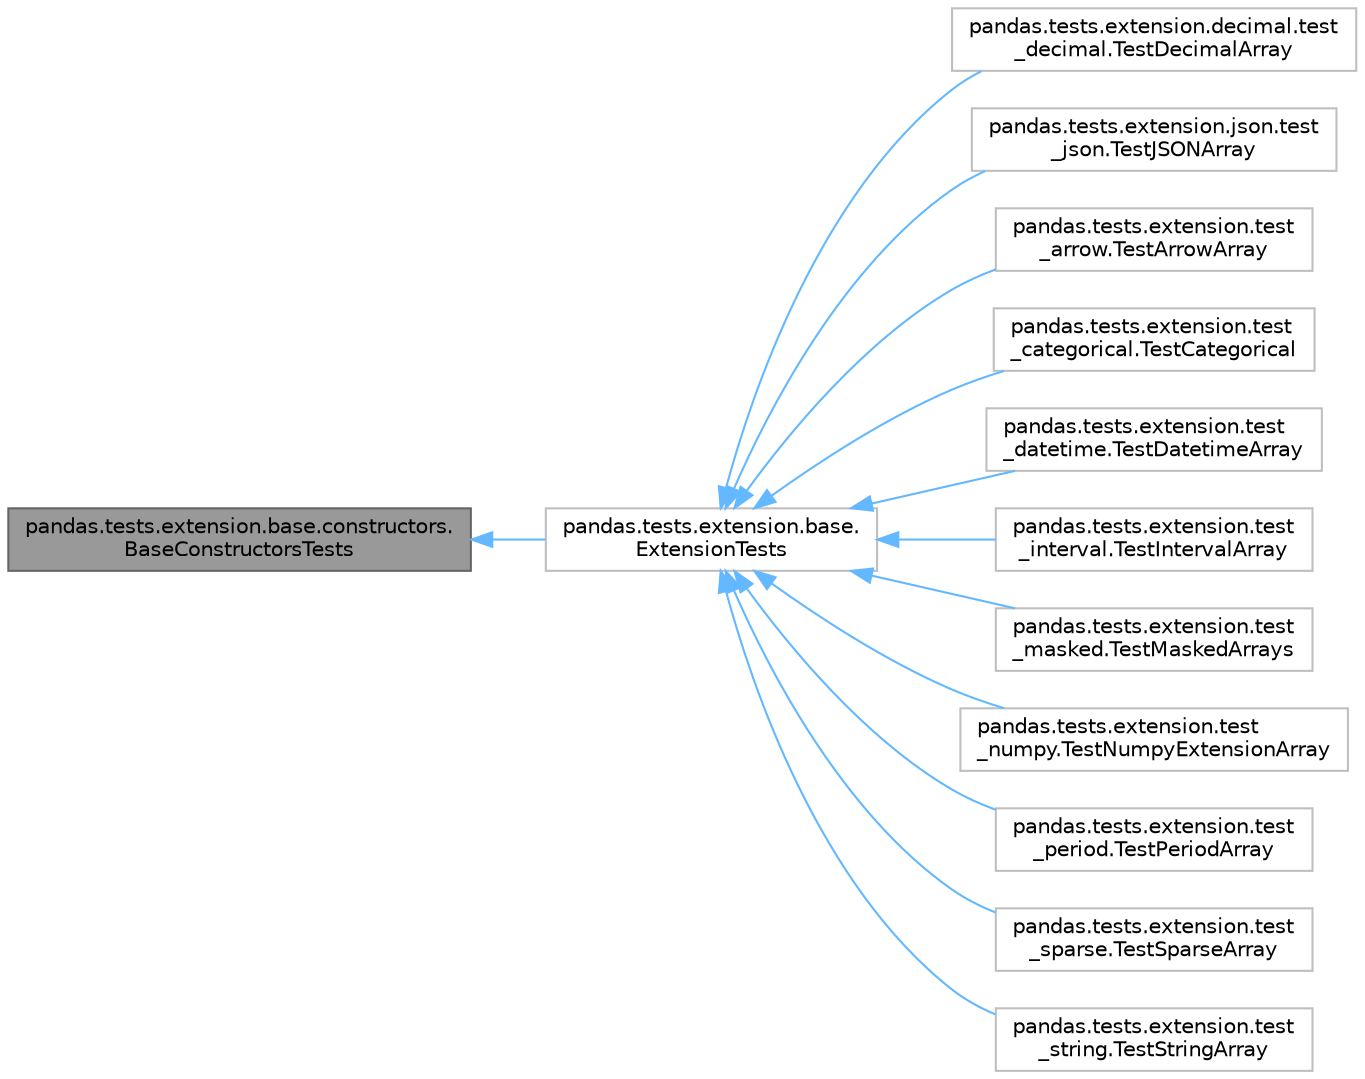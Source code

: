 digraph "pandas.tests.extension.base.constructors.BaseConstructorsTests"
{
 // LATEX_PDF_SIZE
  bgcolor="transparent";
  edge [fontname=Helvetica,fontsize=10,labelfontname=Helvetica,labelfontsize=10];
  node [fontname=Helvetica,fontsize=10,shape=box,height=0.2,width=0.4];
  rankdir="LR";
  Node1 [id="Node000001",label="pandas.tests.extension.base.constructors.\lBaseConstructorsTests",height=0.2,width=0.4,color="gray40", fillcolor="grey60", style="filled", fontcolor="black",tooltip=" "];
  Node1 -> Node2 [id="edge1_Node000001_Node000002",dir="back",color="steelblue1",style="solid",tooltip=" "];
  Node2 [id="Node000002",label="pandas.tests.extension.base.\lExtensionTests",height=0.2,width=0.4,color="grey75", fillcolor="white", style="filled",URL="$dc/dcf/classpandas_1_1tests_1_1extension_1_1base_1_1ExtensionTests.html",tooltip=" "];
  Node2 -> Node3 [id="edge2_Node000002_Node000003",dir="back",color="steelblue1",style="solid",tooltip=" "];
  Node3 [id="Node000003",label="pandas.tests.extension.decimal.test\l_decimal.TestDecimalArray",height=0.2,width=0.4,color="grey75", fillcolor="white", style="filled",URL="$d1/d43/classpandas_1_1tests_1_1extension_1_1decimal_1_1test__decimal_1_1TestDecimalArray.html",tooltip=" "];
  Node2 -> Node4 [id="edge3_Node000002_Node000004",dir="back",color="steelblue1",style="solid",tooltip=" "];
  Node4 [id="Node000004",label="pandas.tests.extension.json.test\l_json.TestJSONArray",height=0.2,width=0.4,color="grey75", fillcolor="white", style="filled",URL="$dd/da0/classpandas_1_1tests_1_1extension_1_1json_1_1test__json_1_1TestJSONArray.html",tooltip=" "];
  Node2 -> Node5 [id="edge4_Node000002_Node000005",dir="back",color="steelblue1",style="solid",tooltip=" "];
  Node5 [id="Node000005",label="pandas.tests.extension.test\l_arrow.TestArrowArray",height=0.2,width=0.4,color="grey75", fillcolor="white", style="filled",URL="$d7/dad/classpandas_1_1tests_1_1extension_1_1test__arrow_1_1TestArrowArray.html",tooltip=" "];
  Node2 -> Node6 [id="edge5_Node000002_Node000006",dir="back",color="steelblue1",style="solid",tooltip=" "];
  Node6 [id="Node000006",label="pandas.tests.extension.test\l_categorical.TestCategorical",height=0.2,width=0.4,color="grey75", fillcolor="white", style="filled",URL="$db/d1b/classpandas_1_1tests_1_1extension_1_1test__categorical_1_1TestCategorical.html",tooltip=" "];
  Node2 -> Node7 [id="edge6_Node000002_Node000007",dir="back",color="steelblue1",style="solid",tooltip=" "];
  Node7 [id="Node000007",label="pandas.tests.extension.test\l_datetime.TestDatetimeArray",height=0.2,width=0.4,color="grey75", fillcolor="white", style="filled",URL="$dc/d3c/classpandas_1_1tests_1_1extension_1_1test__datetime_1_1TestDatetimeArray.html",tooltip=" "];
  Node2 -> Node8 [id="edge7_Node000002_Node000008",dir="back",color="steelblue1",style="solid",tooltip=" "];
  Node8 [id="Node000008",label="pandas.tests.extension.test\l_interval.TestIntervalArray",height=0.2,width=0.4,color="grey75", fillcolor="white", style="filled",URL="$df/d00/classpandas_1_1tests_1_1extension_1_1test__interval_1_1TestIntervalArray.html",tooltip=" "];
  Node2 -> Node9 [id="edge8_Node000002_Node000009",dir="back",color="steelblue1",style="solid",tooltip=" "];
  Node9 [id="Node000009",label="pandas.tests.extension.test\l_masked.TestMaskedArrays",height=0.2,width=0.4,color="grey75", fillcolor="white", style="filled",URL="$d8/d4c/classpandas_1_1tests_1_1extension_1_1test__masked_1_1TestMaskedArrays.html",tooltip=" "];
  Node2 -> Node10 [id="edge9_Node000002_Node000010",dir="back",color="steelblue1",style="solid",tooltip=" "];
  Node10 [id="Node000010",label="pandas.tests.extension.test\l_numpy.TestNumpyExtensionArray",height=0.2,width=0.4,color="grey75", fillcolor="white", style="filled",URL="$d0/dd3/classpandas_1_1tests_1_1extension_1_1test__numpy_1_1TestNumpyExtensionArray.html",tooltip=" "];
  Node2 -> Node11 [id="edge10_Node000002_Node000011",dir="back",color="steelblue1",style="solid",tooltip=" "];
  Node11 [id="Node000011",label="pandas.tests.extension.test\l_period.TestPeriodArray",height=0.2,width=0.4,color="grey75", fillcolor="white", style="filled",URL="$d2/dd1/classpandas_1_1tests_1_1extension_1_1test__period_1_1TestPeriodArray.html",tooltip=" "];
  Node2 -> Node12 [id="edge11_Node000002_Node000012",dir="back",color="steelblue1",style="solid",tooltip=" "];
  Node12 [id="Node000012",label="pandas.tests.extension.test\l_sparse.TestSparseArray",height=0.2,width=0.4,color="grey75", fillcolor="white", style="filled",URL="$da/dbe/classpandas_1_1tests_1_1extension_1_1test__sparse_1_1TestSparseArray.html",tooltip=" "];
  Node2 -> Node13 [id="edge12_Node000002_Node000013",dir="back",color="steelblue1",style="solid",tooltip=" "];
  Node13 [id="Node000013",label="pandas.tests.extension.test\l_string.TestStringArray",height=0.2,width=0.4,color="grey75", fillcolor="white", style="filled",URL="$d0/d30/classpandas_1_1tests_1_1extension_1_1test__string_1_1TestStringArray.html",tooltip=" "];
}
